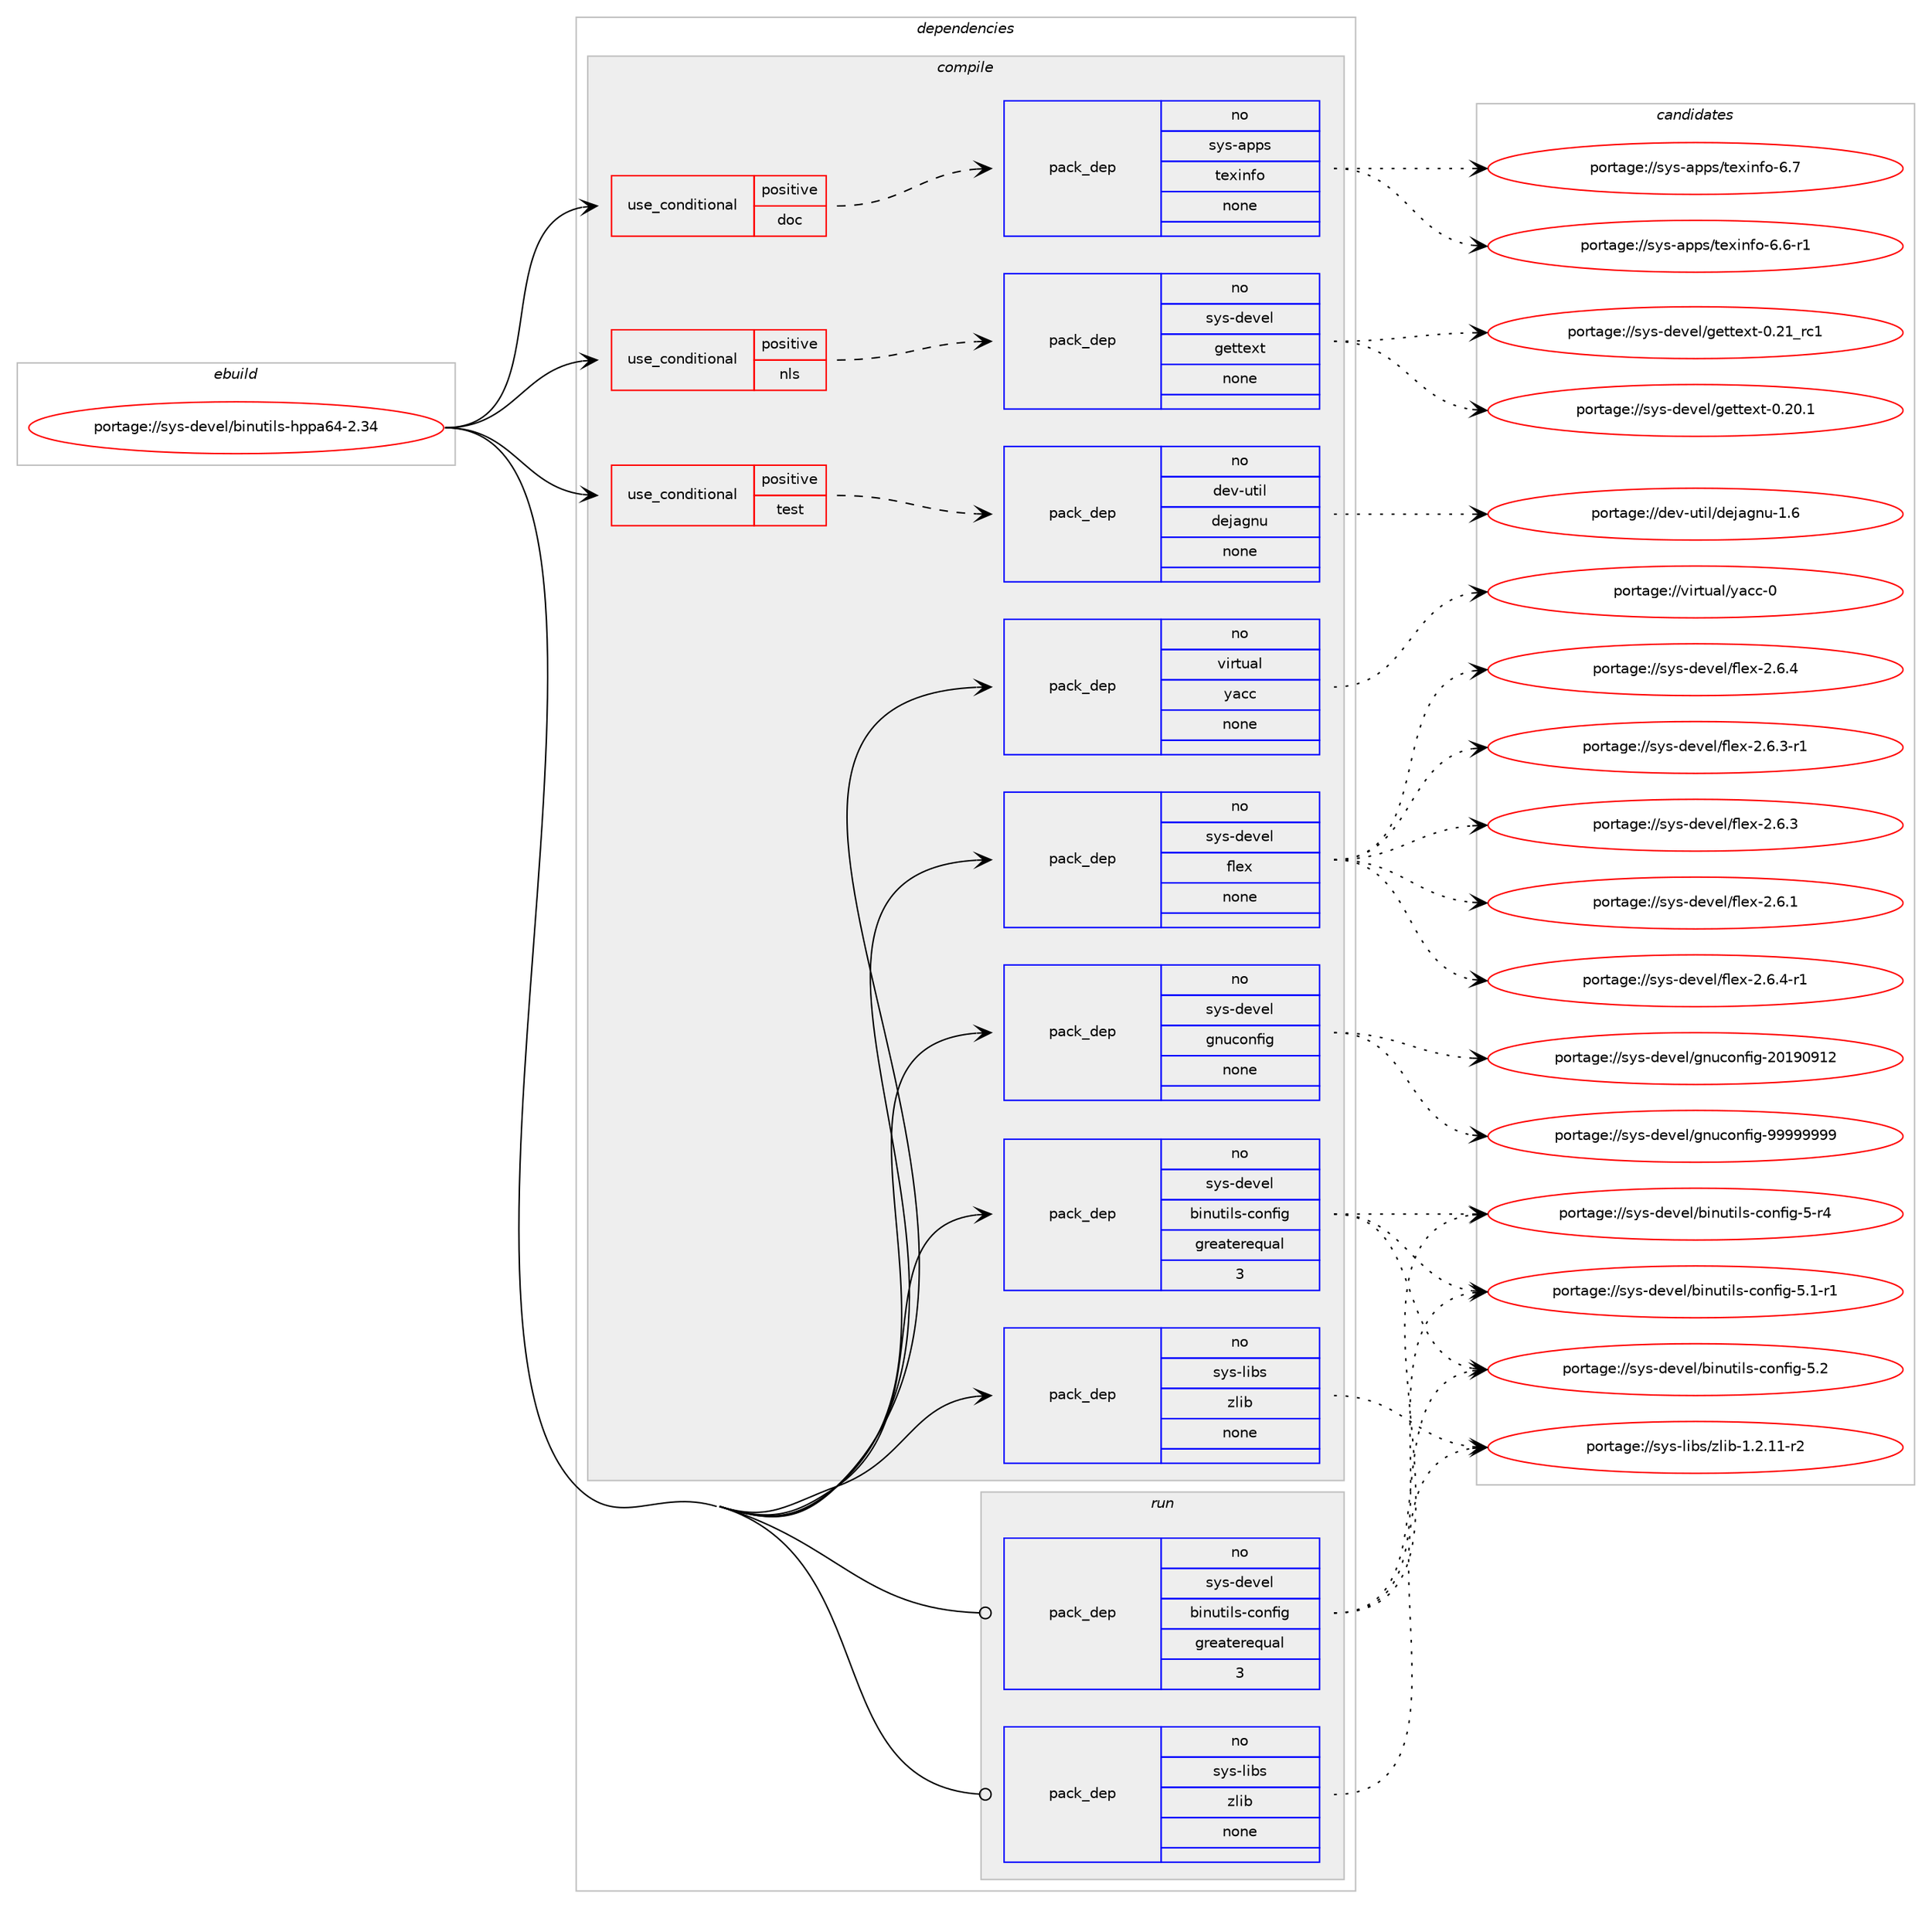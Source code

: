 digraph prolog {

# *************
# Graph options
# *************

newrank=true;
concentrate=true;
compound=true;
graph [rankdir=LR,fontname=Helvetica,fontsize=10,ranksep=1.5];#, ranksep=2.5, nodesep=0.2];
edge  [arrowhead=vee];
node  [fontname=Helvetica,fontsize=10];

# **********
# The ebuild
# **********

subgraph cluster_leftcol {
color=gray;
rank=same;
label=<<i>ebuild</i>>;
id [label="portage://sys-devel/binutils-hppa64-2.34", color=red, width=4, href="../sys-devel/binutils-hppa64-2.34.svg"];
}

# ****************
# The dependencies
# ****************

subgraph cluster_midcol {
color=gray;
label=<<i>dependencies</i>>;
subgraph cluster_compile {
fillcolor="#eeeeee";
style=filled;
label=<<i>compile</i>>;
subgraph cond6882 {
dependency35102 [label=<<TABLE BORDER="0" CELLBORDER="1" CELLSPACING="0" CELLPADDING="4"><TR><TD ROWSPAN="3" CELLPADDING="10">use_conditional</TD></TR><TR><TD>positive</TD></TR><TR><TD>doc</TD></TR></TABLE>>, shape=none, color=red];
subgraph pack27357 {
dependency35103 [label=<<TABLE BORDER="0" CELLBORDER="1" CELLSPACING="0" CELLPADDING="4" WIDTH="220"><TR><TD ROWSPAN="6" CELLPADDING="30">pack_dep</TD></TR><TR><TD WIDTH="110">no</TD></TR><TR><TD>sys-apps</TD></TR><TR><TD>texinfo</TD></TR><TR><TD>none</TD></TR><TR><TD></TD></TR></TABLE>>, shape=none, color=blue];
}
dependency35102:e -> dependency35103:w [weight=20,style="dashed",arrowhead="vee"];
}
id:e -> dependency35102:w [weight=20,style="solid",arrowhead="vee"];
subgraph cond6883 {
dependency35104 [label=<<TABLE BORDER="0" CELLBORDER="1" CELLSPACING="0" CELLPADDING="4"><TR><TD ROWSPAN="3" CELLPADDING="10">use_conditional</TD></TR><TR><TD>positive</TD></TR><TR><TD>nls</TD></TR></TABLE>>, shape=none, color=red];
subgraph pack27358 {
dependency35105 [label=<<TABLE BORDER="0" CELLBORDER="1" CELLSPACING="0" CELLPADDING="4" WIDTH="220"><TR><TD ROWSPAN="6" CELLPADDING="30">pack_dep</TD></TR><TR><TD WIDTH="110">no</TD></TR><TR><TD>sys-devel</TD></TR><TR><TD>gettext</TD></TR><TR><TD>none</TD></TR><TR><TD></TD></TR></TABLE>>, shape=none, color=blue];
}
dependency35104:e -> dependency35105:w [weight=20,style="dashed",arrowhead="vee"];
}
id:e -> dependency35104:w [weight=20,style="solid",arrowhead="vee"];
subgraph cond6884 {
dependency35106 [label=<<TABLE BORDER="0" CELLBORDER="1" CELLSPACING="0" CELLPADDING="4"><TR><TD ROWSPAN="3" CELLPADDING="10">use_conditional</TD></TR><TR><TD>positive</TD></TR><TR><TD>test</TD></TR></TABLE>>, shape=none, color=red];
subgraph pack27359 {
dependency35107 [label=<<TABLE BORDER="0" CELLBORDER="1" CELLSPACING="0" CELLPADDING="4" WIDTH="220"><TR><TD ROWSPAN="6" CELLPADDING="30">pack_dep</TD></TR><TR><TD WIDTH="110">no</TD></TR><TR><TD>dev-util</TD></TR><TR><TD>dejagnu</TD></TR><TR><TD>none</TD></TR><TR><TD></TD></TR></TABLE>>, shape=none, color=blue];
}
dependency35106:e -> dependency35107:w [weight=20,style="dashed",arrowhead="vee"];
}
id:e -> dependency35106:w [weight=20,style="solid",arrowhead="vee"];
subgraph pack27360 {
dependency35108 [label=<<TABLE BORDER="0" CELLBORDER="1" CELLSPACING="0" CELLPADDING="4" WIDTH="220"><TR><TD ROWSPAN="6" CELLPADDING="30">pack_dep</TD></TR><TR><TD WIDTH="110">no</TD></TR><TR><TD>sys-devel</TD></TR><TR><TD>binutils-config</TD></TR><TR><TD>greaterequal</TD></TR><TR><TD>3</TD></TR></TABLE>>, shape=none, color=blue];
}
id:e -> dependency35108:w [weight=20,style="solid",arrowhead="vee"];
subgraph pack27361 {
dependency35109 [label=<<TABLE BORDER="0" CELLBORDER="1" CELLSPACING="0" CELLPADDING="4" WIDTH="220"><TR><TD ROWSPAN="6" CELLPADDING="30">pack_dep</TD></TR><TR><TD WIDTH="110">no</TD></TR><TR><TD>sys-devel</TD></TR><TR><TD>flex</TD></TR><TR><TD>none</TD></TR><TR><TD></TD></TR></TABLE>>, shape=none, color=blue];
}
id:e -> dependency35109:w [weight=20,style="solid",arrowhead="vee"];
subgraph pack27362 {
dependency35110 [label=<<TABLE BORDER="0" CELLBORDER="1" CELLSPACING="0" CELLPADDING="4" WIDTH="220"><TR><TD ROWSPAN="6" CELLPADDING="30">pack_dep</TD></TR><TR><TD WIDTH="110">no</TD></TR><TR><TD>sys-devel</TD></TR><TR><TD>gnuconfig</TD></TR><TR><TD>none</TD></TR><TR><TD></TD></TR></TABLE>>, shape=none, color=blue];
}
id:e -> dependency35110:w [weight=20,style="solid",arrowhead="vee"];
subgraph pack27363 {
dependency35111 [label=<<TABLE BORDER="0" CELLBORDER="1" CELLSPACING="0" CELLPADDING="4" WIDTH="220"><TR><TD ROWSPAN="6" CELLPADDING="30">pack_dep</TD></TR><TR><TD WIDTH="110">no</TD></TR><TR><TD>sys-libs</TD></TR><TR><TD>zlib</TD></TR><TR><TD>none</TD></TR><TR><TD></TD></TR></TABLE>>, shape=none, color=blue];
}
id:e -> dependency35111:w [weight=20,style="solid",arrowhead="vee"];
subgraph pack27364 {
dependency35112 [label=<<TABLE BORDER="0" CELLBORDER="1" CELLSPACING="0" CELLPADDING="4" WIDTH="220"><TR><TD ROWSPAN="6" CELLPADDING="30">pack_dep</TD></TR><TR><TD WIDTH="110">no</TD></TR><TR><TD>virtual</TD></TR><TR><TD>yacc</TD></TR><TR><TD>none</TD></TR><TR><TD></TD></TR></TABLE>>, shape=none, color=blue];
}
id:e -> dependency35112:w [weight=20,style="solid",arrowhead="vee"];
}
subgraph cluster_compileandrun {
fillcolor="#eeeeee";
style=filled;
label=<<i>compile and run</i>>;
}
subgraph cluster_run {
fillcolor="#eeeeee";
style=filled;
label=<<i>run</i>>;
subgraph pack27365 {
dependency35113 [label=<<TABLE BORDER="0" CELLBORDER="1" CELLSPACING="0" CELLPADDING="4" WIDTH="220"><TR><TD ROWSPAN="6" CELLPADDING="30">pack_dep</TD></TR><TR><TD WIDTH="110">no</TD></TR><TR><TD>sys-devel</TD></TR><TR><TD>binutils-config</TD></TR><TR><TD>greaterequal</TD></TR><TR><TD>3</TD></TR></TABLE>>, shape=none, color=blue];
}
id:e -> dependency35113:w [weight=20,style="solid",arrowhead="odot"];
subgraph pack27366 {
dependency35114 [label=<<TABLE BORDER="0" CELLBORDER="1" CELLSPACING="0" CELLPADDING="4" WIDTH="220"><TR><TD ROWSPAN="6" CELLPADDING="30">pack_dep</TD></TR><TR><TD WIDTH="110">no</TD></TR><TR><TD>sys-libs</TD></TR><TR><TD>zlib</TD></TR><TR><TD>none</TD></TR><TR><TD></TD></TR></TABLE>>, shape=none, color=blue];
}
id:e -> dependency35114:w [weight=20,style="solid",arrowhead="odot"];
}
}

# **************
# The candidates
# **************

subgraph cluster_choices {
rank=same;
color=gray;
label=<<i>candidates</i>>;

subgraph choice27357 {
color=black;
nodesep=1;
choice11512111545971121121154711610112010511010211145544655 [label="portage://sys-apps/texinfo-6.7", color=red, width=4,href="../sys-apps/texinfo-6.7.svg"];
choice115121115459711211211547116101120105110102111455446544511449 [label="portage://sys-apps/texinfo-6.6-r1", color=red, width=4,href="../sys-apps/texinfo-6.6-r1.svg"];
dependency35103:e -> choice11512111545971121121154711610112010511010211145544655:w [style=dotted,weight="100"];
dependency35103:e -> choice115121115459711211211547116101120105110102111455446544511449:w [style=dotted,weight="100"];
}
subgraph choice27358 {
color=black;
nodesep=1;
choice11512111545100101118101108471031011161161011201164548465049951149949 [label="portage://sys-devel/gettext-0.21_rc1", color=red, width=4,href="../sys-devel/gettext-0.21_rc1.svg"];
choice115121115451001011181011084710310111611610112011645484650484649 [label="portage://sys-devel/gettext-0.20.1", color=red, width=4,href="../sys-devel/gettext-0.20.1.svg"];
dependency35105:e -> choice11512111545100101118101108471031011161161011201164548465049951149949:w [style=dotted,weight="100"];
dependency35105:e -> choice115121115451001011181011084710310111611610112011645484650484649:w [style=dotted,weight="100"];
}
subgraph choice27359 {
color=black;
nodesep=1;
choice10010111845117116105108471001011069710311011745494654 [label="portage://dev-util/dejagnu-1.6", color=red, width=4,href="../dev-util/dejagnu-1.6.svg"];
dependency35107:e -> choice10010111845117116105108471001011069710311011745494654:w [style=dotted,weight="100"];
}
subgraph choice27360 {
color=black;
nodesep=1;
choice115121115451001011181011084798105110117116105108115459911111010210510345534650 [label="portage://sys-devel/binutils-config-5.2", color=red, width=4,href="../sys-devel/binutils-config-5.2.svg"];
choice1151211154510010111810110847981051101171161051081154599111110102105103455346494511449 [label="portage://sys-devel/binutils-config-5.1-r1", color=red, width=4,href="../sys-devel/binutils-config-5.1-r1.svg"];
choice115121115451001011181011084798105110117116105108115459911111010210510345534511452 [label="portage://sys-devel/binutils-config-5-r4", color=red, width=4,href="../sys-devel/binutils-config-5-r4.svg"];
dependency35108:e -> choice115121115451001011181011084798105110117116105108115459911111010210510345534650:w [style=dotted,weight="100"];
dependency35108:e -> choice1151211154510010111810110847981051101171161051081154599111110102105103455346494511449:w [style=dotted,weight="100"];
dependency35108:e -> choice115121115451001011181011084798105110117116105108115459911111010210510345534511452:w [style=dotted,weight="100"];
}
subgraph choice27361 {
color=black;
nodesep=1;
choice11512111545100101118101108471021081011204550465446524511449 [label="portage://sys-devel/flex-2.6.4-r1", color=red, width=4,href="../sys-devel/flex-2.6.4-r1.svg"];
choice1151211154510010111810110847102108101120455046544652 [label="portage://sys-devel/flex-2.6.4", color=red, width=4,href="../sys-devel/flex-2.6.4.svg"];
choice11512111545100101118101108471021081011204550465446514511449 [label="portage://sys-devel/flex-2.6.3-r1", color=red, width=4,href="../sys-devel/flex-2.6.3-r1.svg"];
choice1151211154510010111810110847102108101120455046544651 [label="portage://sys-devel/flex-2.6.3", color=red, width=4,href="../sys-devel/flex-2.6.3.svg"];
choice1151211154510010111810110847102108101120455046544649 [label="portage://sys-devel/flex-2.6.1", color=red, width=4,href="../sys-devel/flex-2.6.1.svg"];
dependency35109:e -> choice11512111545100101118101108471021081011204550465446524511449:w [style=dotted,weight="100"];
dependency35109:e -> choice1151211154510010111810110847102108101120455046544652:w [style=dotted,weight="100"];
dependency35109:e -> choice11512111545100101118101108471021081011204550465446514511449:w [style=dotted,weight="100"];
dependency35109:e -> choice1151211154510010111810110847102108101120455046544651:w [style=dotted,weight="100"];
dependency35109:e -> choice1151211154510010111810110847102108101120455046544649:w [style=dotted,weight="100"];
}
subgraph choice27362 {
color=black;
nodesep=1;
choice115121115451001011181011084710311011799111110102105103455757575757575757 [label="portage://sys-devel/gnuconfig-99999999", color=red, width=4,href="../sys-devel/gnuconfig-99999999.svg"];
choice115121115451001011181011084710311011799111110102105103455048495748574950 [label="portage://sys-devel/gnuconfig-20190912", color=red, width=4,href="../sys-devel/gnuconfig-20190912.svg"];
dependency35110:e -> choice115121115451001011181011084710311011799111110102105103455757575757575757:w [style=dotted,weight="100"];
dependency35110:e -> choice115121115451001011181011084710311011799111110102105103455048495748574950:w [style=dotted,weight="100"];
}
subgraph choice27363 {
color=black;
nodesep=1;
choice11512111545108105981154712210810598454946504649494511450 [label="portage://sys-libs/zlib-1.2.11-r2", color=red, width=4,href="../sys-libs/zlib-1.2.11-r2.svg"];
dependency35111:e -> choice11512111545108105981154712210810598454946504649494511450:w [style=dotted,weight="100"];
}
subgraph choice27364 {
color=black;
nodesep=1;
choice11810511411611797108471219799994548 [label="portage://virtual/yacc-0", color=red, width=4,href="../virtual/yacc-0.svg"];
dependency35112:e -> choice11810511411611797108471219799994548:w [style=dotted,weight="100"];
}
subgraph choice27365 {
color=black;
nodesep=1;
choice115121115451001011181011084798105110117116105108115459911111010210510345534650 [label="portage://sys-devel/binutils-config-5.2", color=red, width=4,href="../sys-devel/binutils-config-5.2.svg"];
choice1151211154510010111810110847981051101171161051081154599111110102105103455346494511449 [label="portage://sys-devel/binutils-config-5.1-r1", color=red, width=4,href="../sys-devel/binutils-config-5.1-r1.svg"];
choice115121115451001011181011084798105110117116105108115459911111010210510345534511452 [label="portage://sys-devel/binutils-config-5-r4", color=red, width=4,href="../sys-devel/binutils-config-5-r4.svg"];
dependency35113:e -> choice115121115451001011181011084798105110117116105108115459911111010210510345534650:w [style=dotted,weight="100"];
dependency35113:e -> choice1151211154510010111810110847981051101171161051081154599111110102105103455346494511449:w [style=dotted,weight="100"];
dependency35113:e -> choice115121115451001011181011084798105110117116105108115459911111010210510345534511452:w [style=dotted,weight="100"];
}
subgraph choice27366 {
color=black;
nodesep=1;
choice11512111545108105981154712210810598454946504649494511450 [label="portage://sys-libs/zlib-1.2.11-r2", color=red, width=4,href="../sys-libs/zlib-1.2.11-r2.svg"];
dependency35114:e -> choice11512111545108105981154712210810598454946504649494511450:w [style=dotted,weight="100"];
}
}

}
